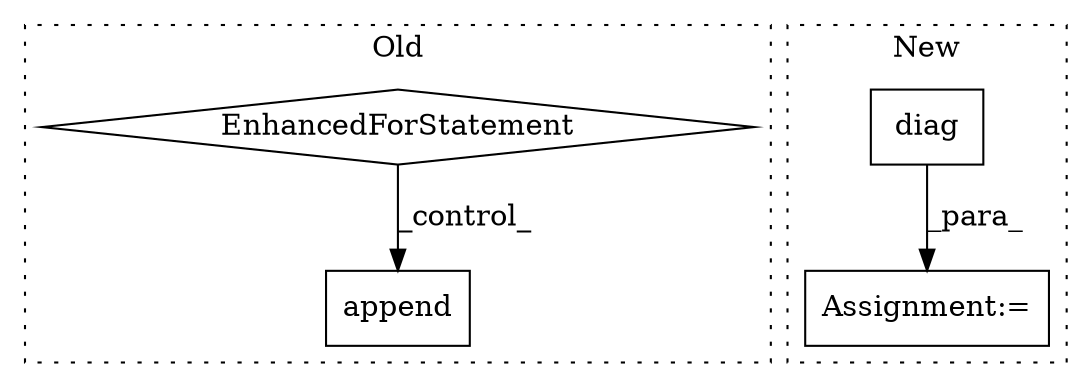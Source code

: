 digraph G {
subgraph cluster0 {
1 [label="append" a="32" s="5301,5393" l="7,1" shape="box"];
4 [label="EnhancedForStatement" a="70" s="5181,5282" l="53,2" shape="diamond"];
label = "Old";
style="dotted";
}
subgraph cluster1 {
2 [label="diag" a="32" s="1803" l="6" shape="box"];
3 [label="Assignment:=" a="7" s="1751" l="1" shape="box"];
label = "New";
style="dotted";
}
2 -> 3 [label="_para_"];
4 -> 1 [label="_control_"];
}
